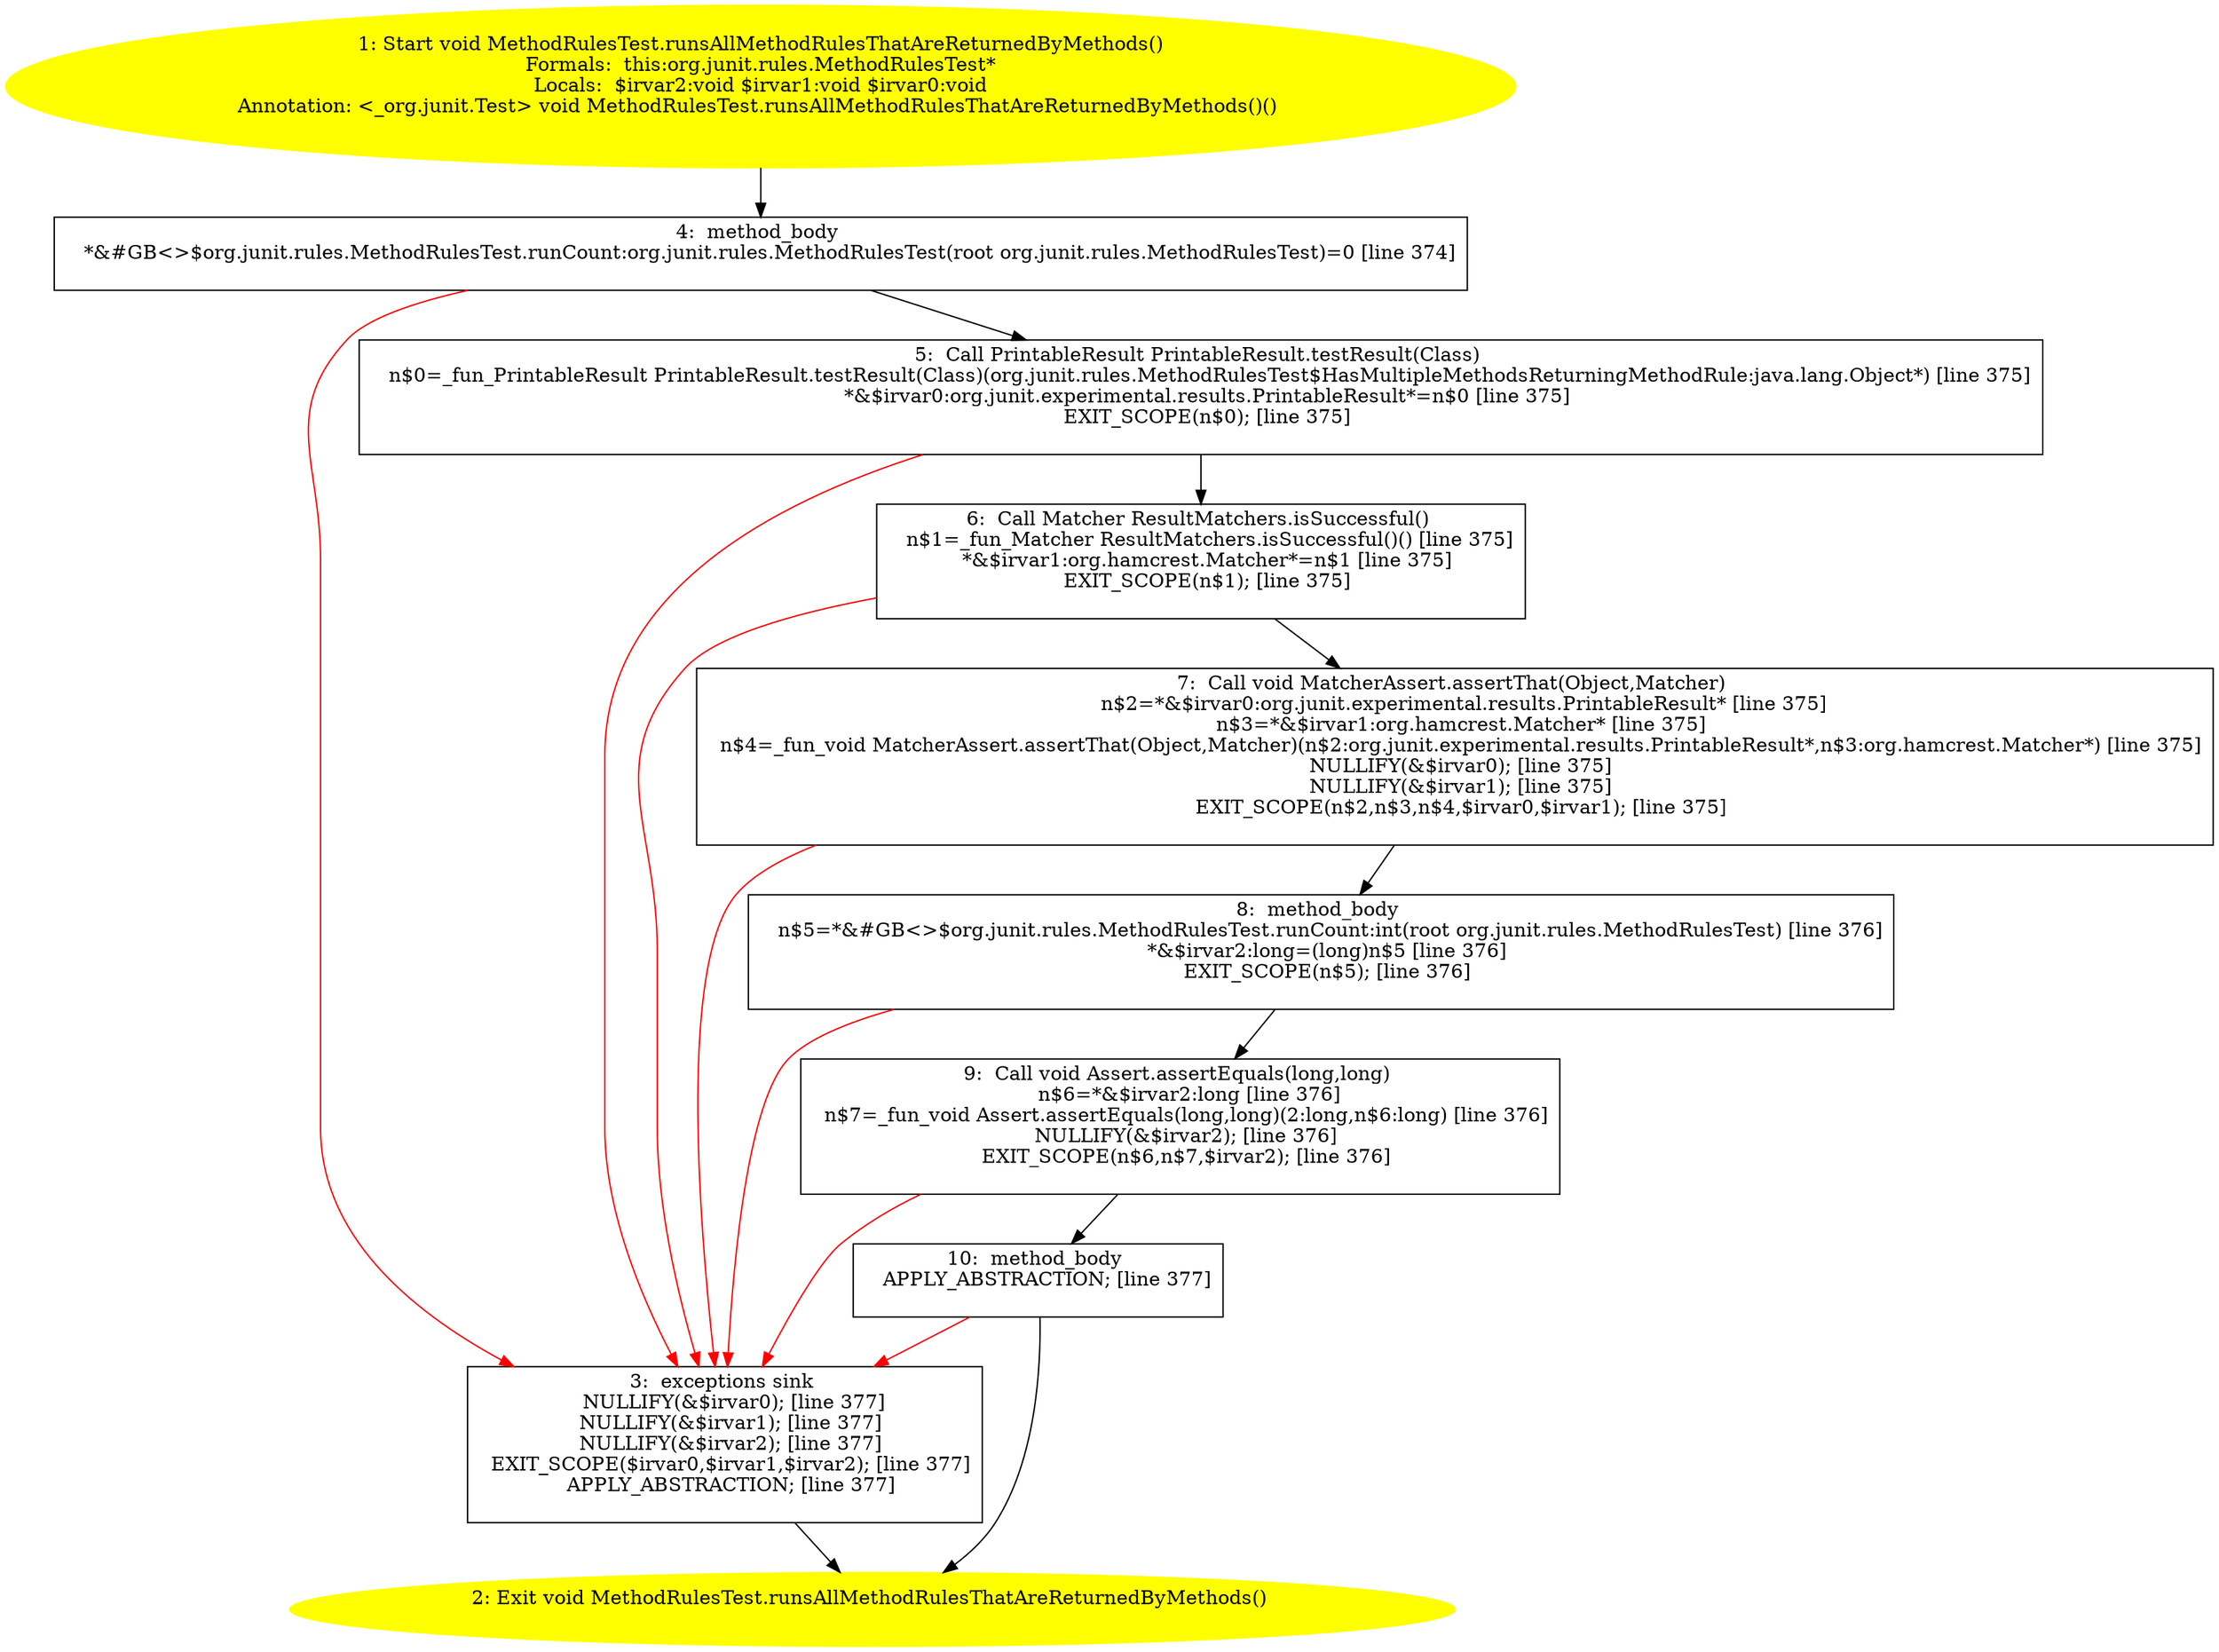 /* @generated */
digraph cfg {
"org.junit.rules.MethodRulesTest.runsAllMethodRulesThatAreReturnedByMethods():void.d96e5d608c29e794bb02f3f6dbda16dd_1" [label="1: Start void MethodRulesTest.runsAllMethodRulesThatAreReturnedByMethods()\nFormals:  this:org.junit.rules.MethodRulesTest*\nLocals:  $irvar2:void $irvar1:void $irvar0:void\nAnnotation: <_org.junit.Test> void MethodRulesTest.runsAllMethodRulesThatAreReturnedByMethods()() \n  " color=yellow style=filled]
	

	 "org.junit.rules.MethodRulesTest.runsAllMethodRulesThatAreReturnedByMethods():void.d96e5d608c29e794bb02f3f6dbda16dd_1" -> "org.junit.rules.MethodRulesTest.runsAllMethodRulesThatAreReturnedByMethods():void.d96e5d608c29e794bb02f3f6dbda16dd_4" ;
"org.junit.rules.MethodRulesTest.runsAllMethodRulesThatAreReturnedByMethods():void.d96e5d608c29e794bb02f3f6dbda16dd_2" [label="2: Exit void MethodRulesTest.runsAllMethodRulesThatAreReturnedByMethods() \n  " color=yellow style=filled]
	

"org.junit.rules.MethodRulesTest.runsAllMethodRulesThatAreReturnedByMethods():void.d96e5d608c29e794bb02f3f6dbda16dd_3" [label="3:  exceptions sink \n   NULLIFY(&$irvar0); [line 377]\n  NULLIFY(&$irvar1); [line 377]\n  NULLIFY(&$irvar2); [line 377]\n  EXIT_SCOPE($irvar0,$irvar1,$irvar2); [line 377]\n  APPLY_ABSTRACTION; [line 377]\n " shape="box"]
	

	 "org.junit.rules.MethodRulesTest.runsAllMethodRulesThatAreReturnedByMethods():void.d96e5d608c29e794bb02f3f6dbda16dd_3" -> "org.junit.rules.MethodRulesTest.runsAllMethodRulesThatAreReturnedByMethods():void.d96e5d608c29e794bb02f3f6dbda16dd_2" ;
"org.junit.rules.MethodRulesTest.runsAllMethodRulesThatAreReturnedByMethods():void.d96e5d608c29e794bb02f3f6dbda16dd_4" [label="4:  method_body \n   *&#GB<>$org.junit.rules.MethodRulesTest.runCount:org.junit.rules.MethodRulesTest(root org.junit.rules.MethodRulesTest)=0 [line 374]\n " shape="box"]
	

	 "org.junit.rules.MethodRulesTest.runsAllMethodRulesThatAreReturnedByMethods():void.d96e5d608c29e794bb02f3f6dbda16dd_4" -> "org.junit.rules.MethodRulesTest.runsAllMethodRulesThatAreReturnedByMethods():void.d96e5d608c29e794bb02f3f6dbda16dd_5" ;
	 "org.junit.rules.MethodRulesTest.runsAllMethodRulesThatAreReturnedByMethods():void.d96e5d608c29e794bb02f3f6dbda16dd_4" -> "org.junit.rules.MethodRulesTest.runsAllMethodRulesThatAreReturnedByMethods():void.d96e5d608c29e794bb02f3f6dbda16dd_3" [color="red" ];
"org.junit.rules.MethodRulesTest.runsAllMethodRulesThatAreReturnedByMethods():void.d96e5d608c29e794bb02f3f6dbda16dd_5" [label="5:  Call PrintableResult PrintableResult.testResult(Class) \n   n$0=_fun_PrintableResult PrintableResult.testResult(Class)(org.junit.rules.MethodRulesTest$HasMultipleMethodsReturningMethodRule:java.lang.Object*) [line 375]\n  *&$irvar0:org.junit.experimental.results.PrintableResult*=n$0 [line 375]\n  EXIT_SCOPE(n$0); [line 375]\n " shape="box"]
	

	 "org.junit.rules.MethodRulesTest.runsAllMethodRulesThatAreReturnedByMethods():void.d96e5d608c29e794bb02f3f6dbda16dd_5" -> "org.junit.rules.MethodRulesTest.runsAllMethodRulesThatAreReturnedByMethods():void.d96e5d608c29e794bb02f3f6dbda16dd_6" ;
	 "org.junit.rules.MethodRulesTest.runsAllMethodRulesThatAreReturnedByMethods():void.d96e5d608c29e794bb02f3f6dbda16dd_5" -> "org.junit.rules.MethodRulesTest.runsAllMethodRulesThatAreReturnedByMethods():void.d96e5d608c29e794bb02f3f6dbda16dd_3" [color="red" ];
"org.junit.rules.MethodRulesTest.runsAllMethodRulesThatAreReturnedByMethods():void.d96e5d608c29e794bb02f3f6dbda16dd_6" [label="6:  Call Matcher ResultMatchers.isSuccessful() \n   n$1=_fun_Matcher ResultMatchers.isSuccessful()() [line 375]\n  *&$irvar1:org.hamcrest.Matcher*=n$1 [line 375]\n  EXIT_SCOPE(n$1); [line 375]\n " shape="box"]
	

	 "org.junit.rules.MethodRulesTest.runsAllMethodRulesThatAreReturnedByMethods():void.d96e5d608c29e794bb02f3f6dbda16dd_6" -> "org.junit.rules.MethodRulesTest.runsAllMethodRulesThatAreReturnedByMethods():void.d96e5d608c29e794bb02f3f6dbda16dd_7" ;
	 "org.junit.rules.MethodRulesTest.runsAllMethodRulesThatAreReturnedByMethods():void.d96e5d608c29e794bb02f3f6dbda16dd_6" -> "org.junit.rules.MethodRulesTest.runsAllMethodRulesThatAreReturnedByMethods():void.d96e5d608c29e794bb02f3f6dbda16dd_3" [color="red" ];
"org.junit.rules.MethodRulesTest.runsAllMethodRulesThatAreReturnedByMethods():void.d96e5d608c29e794bb02f3f6dbda16dd_7" [label="7:  Call void MatcherAssert.assertThat(Object,Matcher) \n   n$2=*&$irvar0:org.junit.experimental.results.PrintableResult* [line 375]\n  n$3=*&$irvar1:org.hamcrest.Matcher* [line 375]\n  n$4=_fun_void MatcherAssert.assertThat(Object,Matcher)(n$2:org.junit.experimental.results.PrintableResult*,n$3:org.hamcrest.Matcher*) [line 375]\n  NULLIFY(&$irvar0); [line 375]\n  NULLIFY(&$irvar1); [line 375]\n  EXIT_SCOPE(n$2,n$3,n$4,$irvar0,$irvar1); [line 375]\n " shape="box"]
	

	 "org.junit.rules.MethodRulesTest.runsAllMethodRulesThatAreReturnedByMethods():void.d96e5d608c29e794bb02f3f6dbda16dd_7" -> "org.junit.rules.MethodRulesTest.runsAllMethodRulesThatAreReturnedByMethods():void.d96e5d608c29e794bb02f3f6dbda16dd_8" ;
	 "org.junit.rules.MethodRulesTest.runsAllMethodRulesThatAreReturnedByMethods():void.d96e5d608c29e794bb02f3f6dbda16dd_7" -> "org.junit.rules.MethodRulesTest.runsAllMethodRulesThatAreReturnedByMethods():void.d96e5d608c29e794bb02f3f6dbda16dd_3" [color="red" ];
"org.junit.rules.MethodRulesTest.runsAllMethodRulesThatAreReturnedByMethods():void.d96e5d608c29e794bb02f3f6dbda16dd_8" [label="8:  method_body \n   n$5=*&#GB<>$org.junit.rules.MethodRulesTest.runCount:int(root org.junit.rules.MethodRulesTest) [line 376]\n  *&$irvar2:long=(long)n$5 [line 376]\n  EXIT_SCOPE(n$5); [line 376]\n " shape="box"]
	

	 "org.junit.rules.MethodRulesTest.runsAllMethodRulesThatAreReturnedByMethods():void.d96e5d608c29e794bb02f3f6dbda16dd_8" -> "org.junit.rules.MethodRulesTest.runsAllMethodRulesThatAreReturnedByMethods():void.d96e5d608c29e794bb02f3f6dbda16dd_9" ;
	 "org.junit.rules.MethodRulesTest.runsAllMethodRulesThatAreReturnedByMethods():void.d96e5d608c29e794bb02f3f6dbda16dd_8" -> "org.junit.rules.MethodRulesTest.runsAllMethodRulesThatAreReturnedByMethods():void.d96e5d608c29e794bb02f3f6dbda16dd_3" [color="red" ];
"org.junit.rules.MethodRulesTest.runsAllMethodRulesThatAreReturnedByMethods():void.d96e5d608c29e794bb02f3f6dbda16dd_9" [label="9:  Call void Assert.assertEquals(long,long) \n   n$6=*&$irvar2:long [line 376]\n  n$7=_fun_void Assert.assertEquals(long,long)(2:long,n$6:long) [line 376]\n  NULLIFY(&$irvar2); [line 376]\n  EXIT_SCOPE(n$6,n$7,$irvar2); [line 376]\n " shape="box"]
	

	 "org.junit.rules.MethodRulesTest.runsAllMethodRulesThatAreReturnedByMethods():void.d96e5d608c29e794bb02f3f6dbda16dd_9" -> "org.junit.rules.MethodRulesTest.runsAllMethodRulesThatAreReturnedByMethods():void.d96e5d608c29e794bb02f3f6dbda16dd_10" ;
	 "org.junit.rules.MethodRulesTest.runsAllMethodRulesThatAreReturnedByMethods():void.d96e5d608c29e794bb02f3f6dbda16dd_9" -> "org.junit.rules.MethodRulesTest.runsAllMethodRulesThatAreReturnedByMethods():void.d96e5d608c29e794bb02f3f6dbda16dd_3" [color="red" ];
"org.junit.rules.MethodRulesTest.runsAllMethodRulesThatAreReturnedByMethods():void.d96e5d608c29e794bb02f3f6dbda16dd_10" [label="10:  method_body \n   APPLY_ABSTRACTION; [line 377]\n " shape="box"]
	

	 "org.junit.rules.MethodRulesTest.runsAllMethodRulesThatAreReturnedByMethods():void.d96e5d608c29e794bb02f3f6dbda16dd_10" -> "org.junit.rules.MethodRulesTest.runsAllMethodRulesThatAreReturnedByMethods():void.d96e5d608c29e794bb02f3f6dbda16dd_2" ;
	 "org.junit.rules.MethodRulesTest.runsAllMethodRulesThatAreReturnedByMethods():void.d96e5d608c29e794bb02f3f6dbda16dd_10" -> "org.junit.rules.MethodRulesTest.runsAllMethodRulesThatAreReturnedByMethods():void.d96e5d608c29e794bb02f3f6dbda16dd_3" [color="red" ];
}
